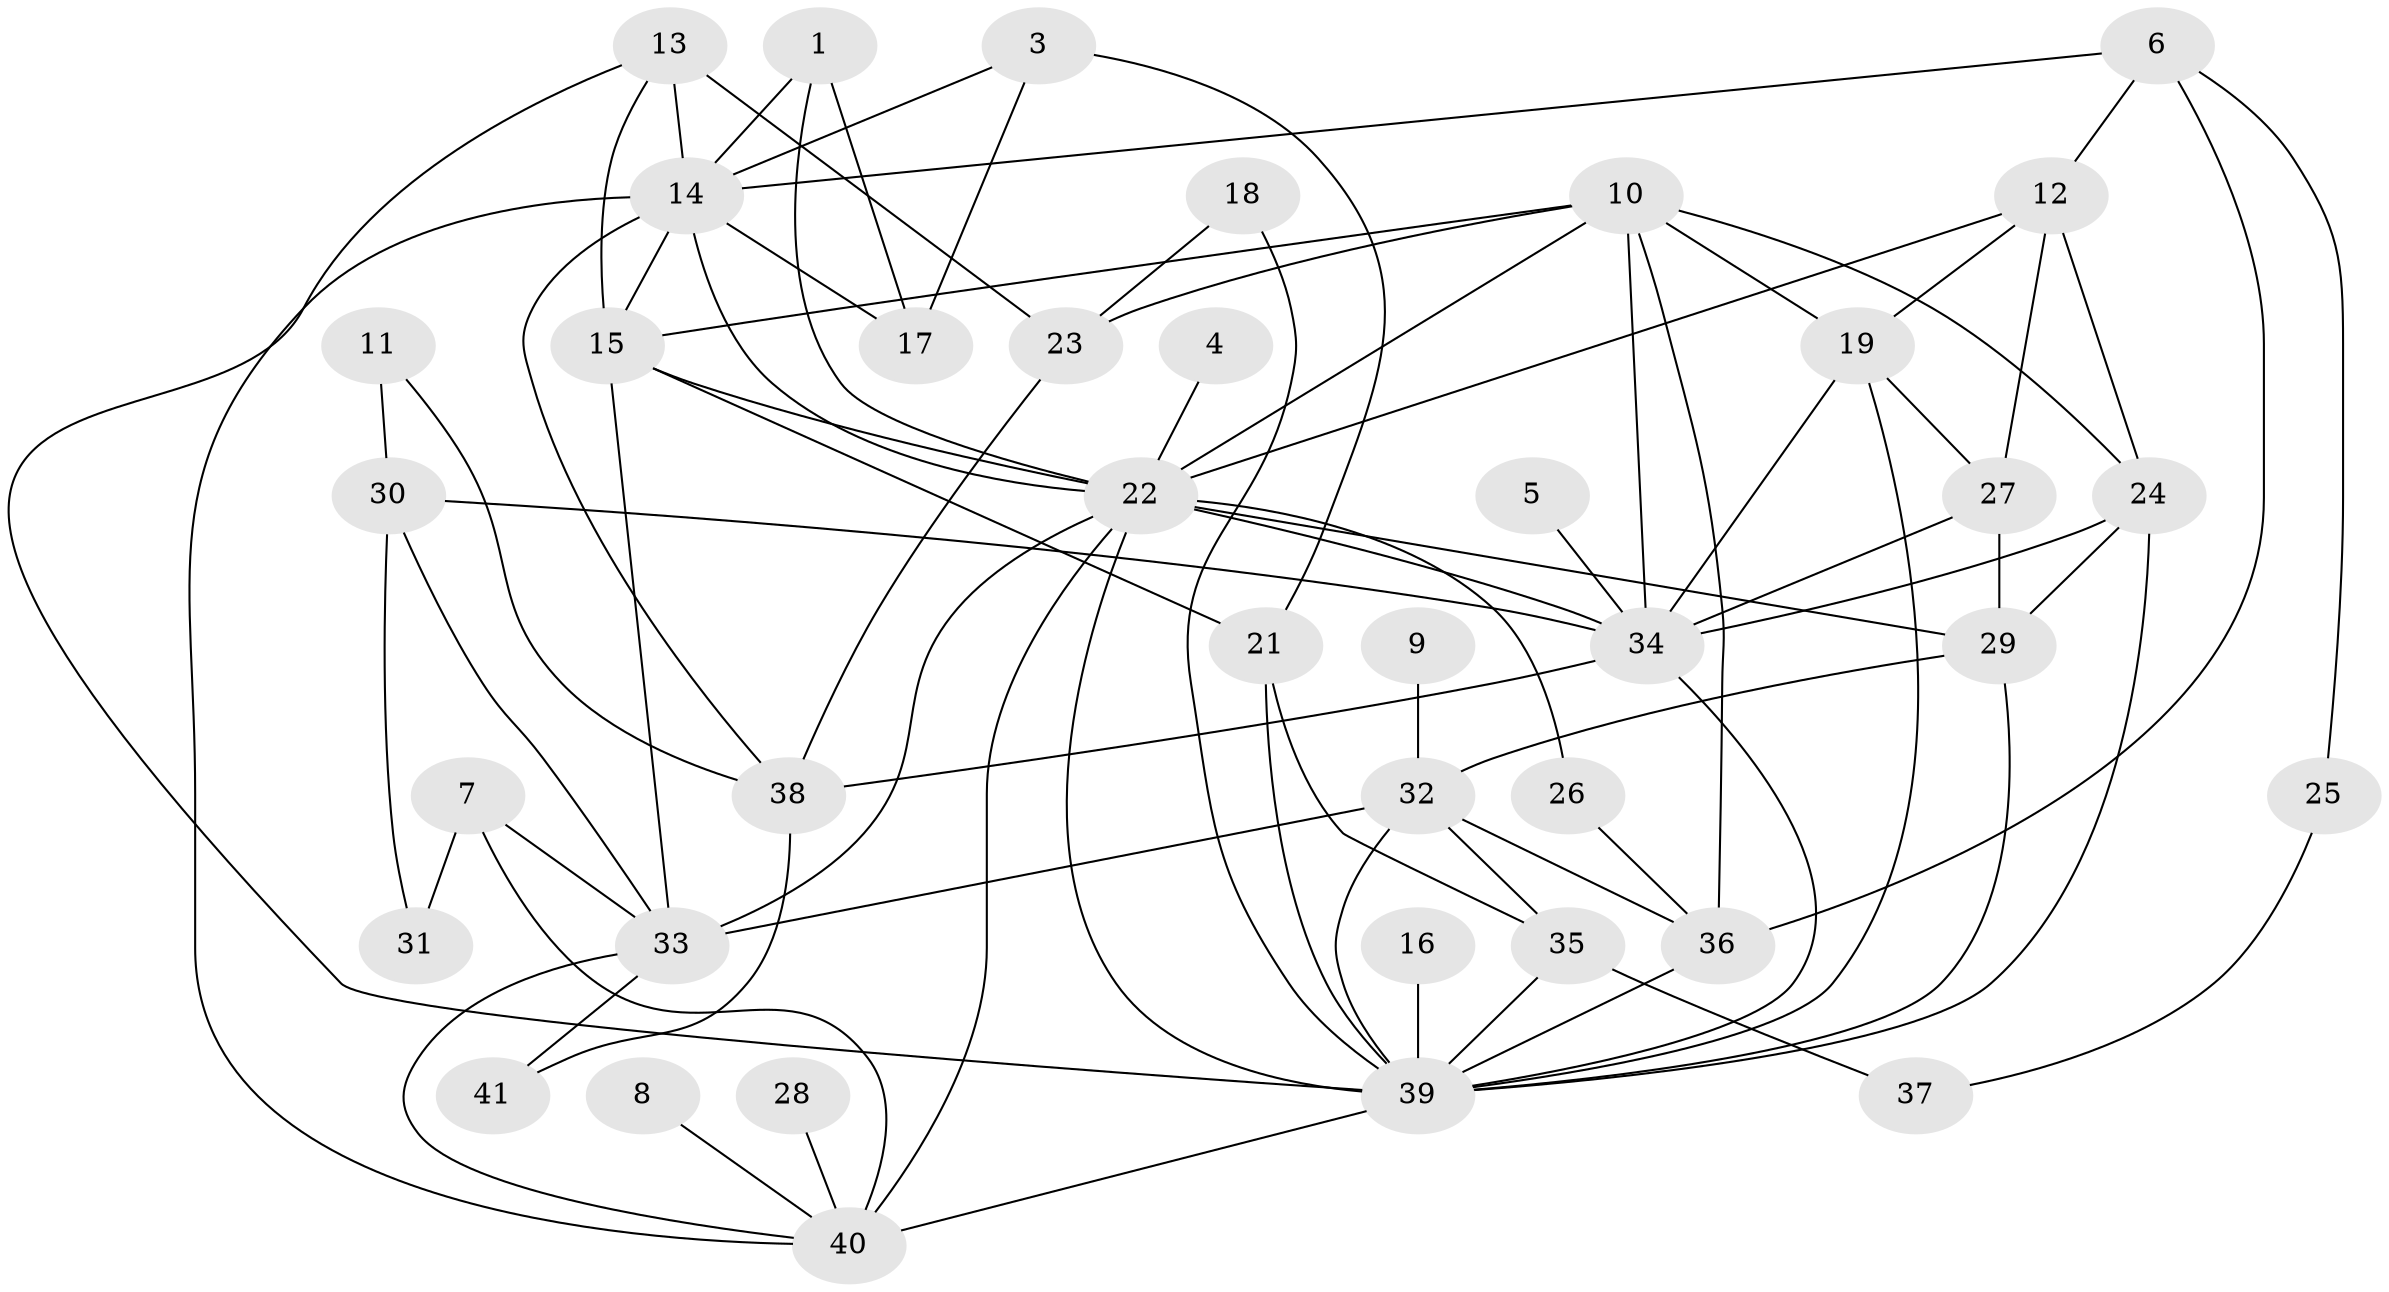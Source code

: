 // original degree distribution, {3: 0.27722772277227725, 5: 0.15841584158415842, 0: 0.019801980198019802, 2: 0.1782178217821782, 4: 0.13861386138613863, 1: 0.1782178217821782, 8: 0.019801980198019802, 6: 0.0297029702970297}
// Generated by graph-tools (version 1.1) at 2025/35/03/04/25 23:35:48]
// undirected, 39 vertices, 83 edges
graph export_dot {
  node [color=gray90,style=filled];
  1;
  3;
  4;
  5;
  6;
  7;
  8;
  9;
  10;
  11;
  12;
  13;
  14;
  15;
  16;
  17;
  18;
  19;
  21;
  22;
  23;
  24;
  25;
  26;
  27;
  28;
  29;
  30;
  31;
  32;
  33;
  34;
  35;
  36;
  37;
  38;
  39;
  40;
  41;
  1 -- 14 [weight=1.0];
  1 -- 17 [weight=1.0];
  1 -- 22 [weight=1.0];
  3 -- 14 [weight=1.0];
  3 -- 17 [weight=1.0];
  3 -- 21 [weight=1.0];
  4 -- 22 [weight=1.0];
  5 -- 34 [weight=1.0];
  6 -- 12 [weight=1.0];
  6 -- 14 [weight=1.0];
  6 -- 25 [weight=1.0];
  6 -- 36 [weight=1.0];
  7 -- 31 [weight=1.0];
  7 -- 33 [weight=1.0];
  7 -- 40 [weight=1.0];
  8 -- 40 [weight=1.0];
  9 -- 32 [weight=1.0];
  10 -- 15 [weight=2.0];
  10 -- 19 [weight=1.0];
  10 -- 22 [weight=2.0];
  10 -- 23 [weight=1.0];
  10 -- 24 [weight=1.0];
  10 -- 34 [weight=2.0];
  10 -- 36 [weight=1.0];
  11 -- 30 [weight=1.0];
  11 -- 38 [weight=1.0];
  12 -- 19 [weight=1.0];
  12 -- 22 [weight=1.0];
  12 -- 24 [weight=1.0];
  12 -- 27 [weight=1.0];
  13 -- 14 [weight=1.0];
  13 -- 15 [weight=1.0];
  13 -- 23 [weight=2.0];
  13 -- 39 [weight=1.0];
  14 -- 15 [weight=1.0];
  14 -- 17 [weight=1.0];
  14 -- 22 [weight=1.0];
  14 -- 38 [weight=1.0];
  14 -- 40 [weight=1.0];
  15 -- 21 [weight=1.0];
  15 -- 22 [weight=1.0];
  15 -- 33 [weight=1.0];
  16 -- 39 [weight=1.0];
  18 -- 23 [weight=1.0];
  18 -- 39 [weight=1.0];
  19 -- 27 [weight=1.0];
  19 -- 34 [weight=1.0];
  19 -- 39 [weight=1.0];
  21 -- 35 [weight=1.0];
  21 -- 39 [weight=1.0];
  22 -- 26 [weight=1.0];
  22 -- 29 [weight=1.0];
  22 -- 33 [weight=1.0];
  22 -- 34 [weight=1.0];
  22 -- 39 [weight=1.0];
  22 -- 40 [weight=2.0];
  23 -- 38 [weight=1.0];
  24 -- 29 [weight=1.0];
  24 -- 34 [weight=2.0];
  24 -- 39 [weight=1.0];
  25 -- 37 [weight=1.0];
  26 -- 36 [weight=1.0];
  27 -- 29 [weight=1.0];
  27 -- 34 [weight=1.0];
  28 -- 40 [weight=1.0];
  29 -- 32 [weight=1.0];
  29 -- 39 [weight=1.0];
  30 -- 31 [weight=1.0];
  30 -- 33 [weight=1.0];
  30 -- 34 [weight=1.0];
  32 -- 33 [weight=2.0];
  32 -- 35 [weight=1.0];
  32 -- 36 [weight=1.0];
  32 -- 39 [weight=1.0];
  33 -- 40 [weight=1.0];
  33 -- 41 [weight=2.0];
  34 -- 38 [weight=2.0];
  34 -- 39 [weight=1.0];
  35 -- 37 [weight=1.0];
  35 -- 39 [weight=1.0];
  36 -- 39 [weight=1.0];
  38 -- 41 [weight=1.0];
  39 -- 40 [weight=1.0];
}
